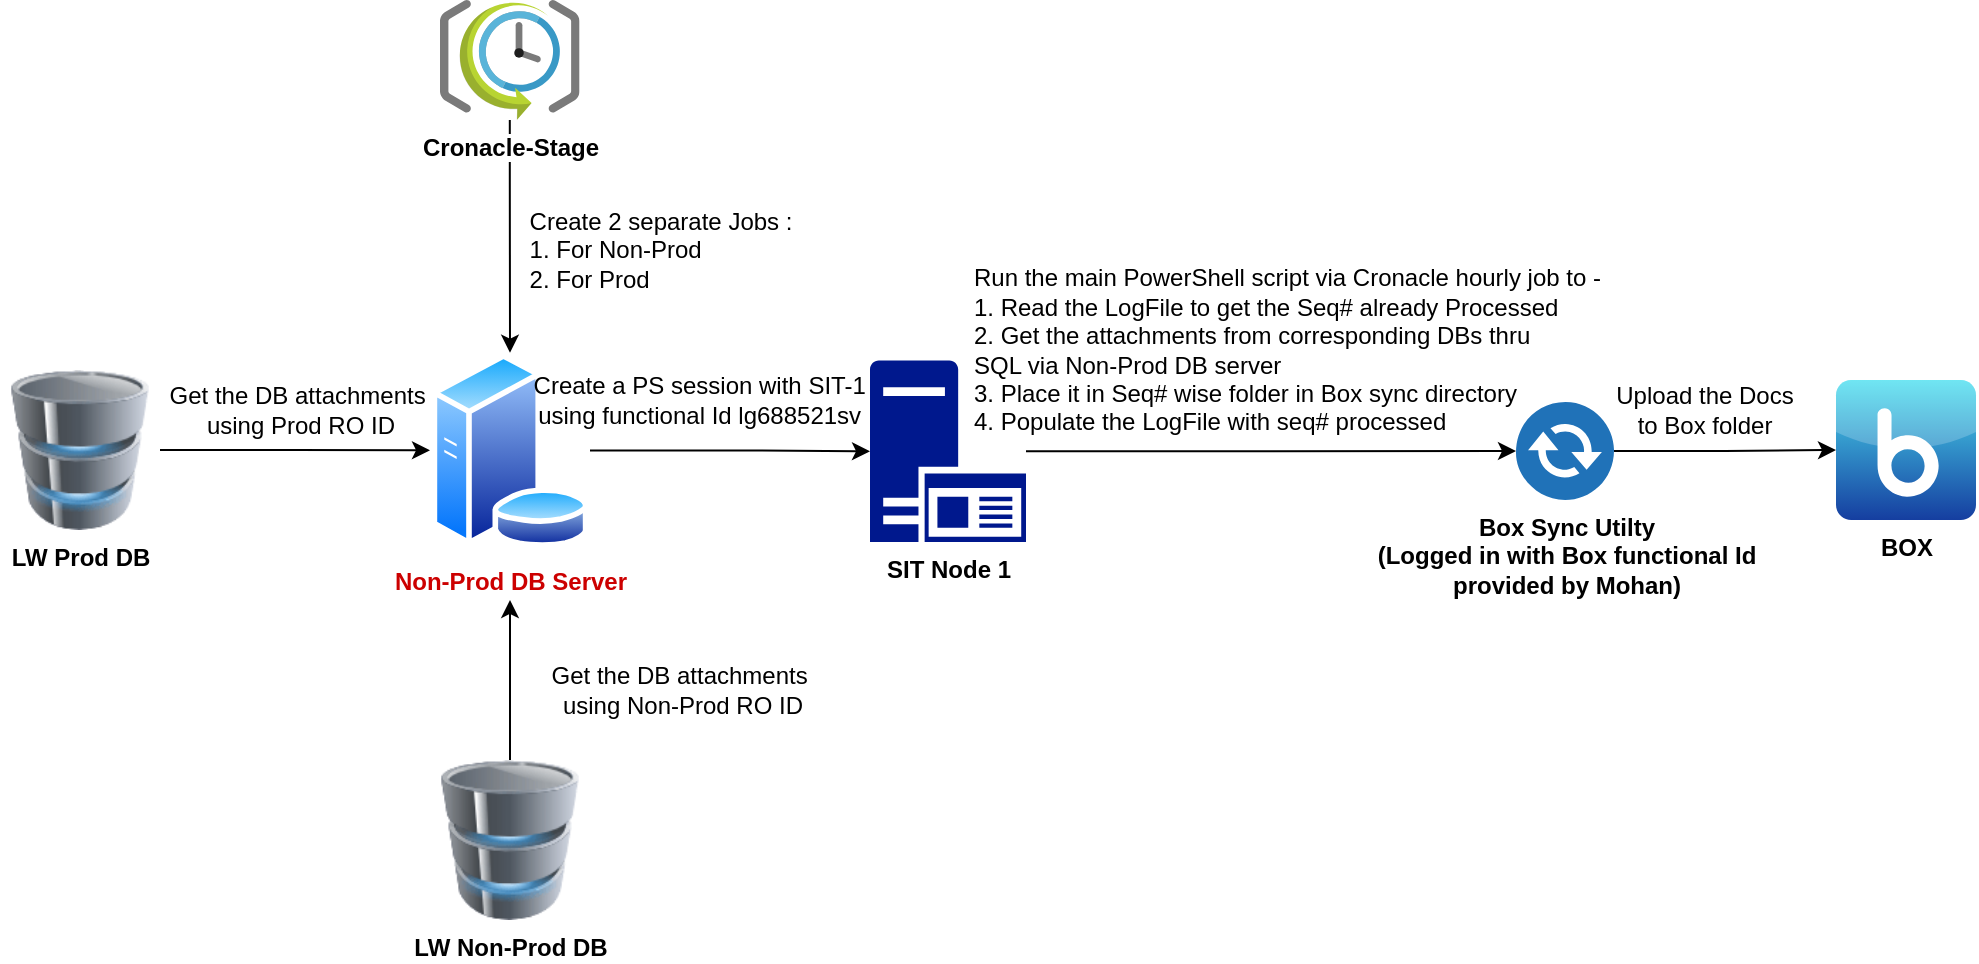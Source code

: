 <mxfile version="13.1.0" type="device"><diagram id="QsGh2Fxfb8nncV_Cs2sT" name="Page-1"><mxGraphModel dx="1997" dy="469" grid="0" gridSize="10" guides="1" tooltips="1" connect="1" arrows="1" fold="1" page="1" pageScale="1" pageWidth="850" pageHeight="1100" math="0" shadow="0"><root><mxCell id="0"/><mxCell id="1" parent="0"/><mxCell id="KPUZ1qnDUhtNGm9FNZ26-28" style="edgeStyle=orthogonalEdgeStyle;rounded=0;orthogonalLoop=1;jettySize=auto;html=1;" edge="1" parent="1" source="KPUZ1qnDUhtNGm9FNZ26-27"><mxGeometry relative="1" as="geometry"><mxPoint x="230" y="330" as="targetPoint"/></mxGeometry></mxCell><mxCell id="KPUZ1qnDUhtNGm9FNZ26-11" value="&lt;b&gt;BOX&lt;/b&gt;" style="dashed=0;outlineConnect=0;html=1;align=center;labelPosition=center;verticalLabelPosition=bottom;verticalAlign=top;shape=mxgraph.webicons.box;fillColor=#4CDFEF;gradientColor=#153EA0" vertex="1" parent="1"><mxGeometry x="893" y="220" width="70" height="70" as="geometry"/></mxCell><mxCell id="KPUZ1qnDUhtNGm9FNZ26-13" style="edgeStyle=orthogonalEdgeStyle;rounded=0;orthogonalLoop=1;jettySize=auto;html=1;" edge="1" parent="1" source="KPUZ1qnDUhtNGm9FNZ26-12" target="KPUZ1qnDUhtNGm9FNZ26-11"><mxGeometry relative="1" as="geometry"/></mxCell><mxCell id="KPUZ1qnDUhtNGm9FNZ26-12" value="&lt;b&gt;Box Sync Utilty&lt;br&gt;(Logged in with Box functional Id &lt;br&gt;provided by Mohan)&lt;br&gt;&lt;/b&gt;" style="pointerEvents=1;shadow=0;dashed=0;html=1;strokeColor=none;fillColor=#505050;labelPosition=center;verticalLabelPosition=bottom;verticalAlign=top;outlineConnect=0;align=center;shape=mxgraph.office.communications.exchange_active_sync;fillColor=#2072B8;" vertex="1" parent="1"><mxGeometry x="733" y="231" width="49" height="49" as="geometry"/></mxCell><mxCell id="KPUZ1qnDUhtNGm9FNZ26-20" style="edgeStyle=orthogonalEdgeStyle;rounded=0;orthogonalLoop=1;jettySize=auto;html=1;" edge="1" parent="1" source="KPUZ1qnDUhtNGm9FNZ26-14" target="KPUZ1qnDUhtNGm9FNZ26-12"><mxGeometry relative="1" as="geometry"/></mxCell><mxCell id="KPUZ1qnDUhtNGm9FNZ26-14" value="&lt;b&gt;SIT Node 1&lt;/b&gt;" style="aspect=fixed;pointerEvents=1;shadow=0;dashed=0;html=1;strokeColor=none;labelPosition=center;verticalLabelPosition=bottom;verticalAlign=top;align=center;fillColor=#00188D;shape=mxgraph.mscae.enterprise.application_server2" vertex="1" parent="1"><mxGeometry x="410" y="210.3" width="78" height="90.7" as="geometry"/></mxCell><mxCell id="KPUZ1qnDUhtNGm9FNZ26-25" style="edgeStyle=orthogonalEdgeStyle;rounded=0;orthogonalLoop=1;jettySize=auto;html=1;entryX=0;entryY=0.5;entryDx=0;entryDy=0;entryPerimeter=0;" edge="1" parent="1" source="KPUZ1qnDUhtNGm9FNZ26-21" target="KPUZ1qnDUhtNGm9FNZ26-14"><mxGeometry relative="1" as="geometry"/></mxCell><mxCell id="KPUZ1qnDUhtNGm9FNZ26-21" value="&lt;b&gt;&lt;font color=&quot;#cc0000&quot;&gt;Non-Prod DB Server&lt;/font&gt;&lt;/b&gt;" style="aspect=fixed;perimeter=ellipsePerimeter;html=1;align=center;shadow=0;dashed=0;spacingTop=3;image;image=img/lib/active_directory/database_server.svg;" vertex="1" parent="1"><mxGeometry x="190" y="206.36" width="80" height="97.57" as="geometry"/></mxCell><mxCell id="KPUZ1qnDUhtNGm9FNZ26-29" style="edgeStyle=orthogonalEdgeStyle;rounded=0;orthogonalLoop=1;jettySize=auto;html=1;entryX=0;entryY=0.5;entryDx=0;entryDy=0;" edge="1" parent="1" source="KPUZ1qnDUhtNGm9FNZ26-26" target="KPUZ1qnDUhtNGm9FNZ26-21"><mxGeometry relative="1" as="geometry"/></mxCell><mxCell id="KPUZ1qnDUhtNGm9FNZ26-26" value="&lt;b&gt;LW Prod DB&lt;/b&gt;" style="image;html=1;labelBackgroundColor=#ffffff;image=img/lib/clip_art/computers/Database_128x128.png" vertex="1" parent="1"><mxGeometry x="-25" y="215" width="80" height="80" as="geometry"/></mxCell><mxCell id="KPUZ1qnDUhtNGm9FNZ26-27" value="&lt;b&gt;LW Non-Prod DB&lt;/b&gt;" style="image;html=1;labelBackgroundColor=#ffffff;image=img/lib/clip_art/computers/Database_128x128.png" vertex="1" parent="1"><mxGeometry x="190" y="410" width="80" height="80" as="geometry"/></mxCell><mxCell id="KPUZ1qnDUhtNGm9FNZ26-31" style="edgeStyle=orthogonalEdgeStyle;rounded=0;orthogonalLoop=1;jettySize=auto;html=1;" edge="1" parent="1" source="KPUZ1qnDUhtNGm9FNZ26-30" target="KPUZ1qnDUhtNGm9FNZ26-21"><mxGeometry relative="1" as="geometry"><Array as="points"><mxPoint x="230" y="120"/><mxPoint x="230" y="120"/></Array></mxGeometry></mxCell><mxCell id="KPUZ1qnDUhtNGm9FNZ26-30" value="&lt;b&gt;Cronacle-Stage&lt;/b&gt;" style="aspect=fixed;html=1;points=[];align=center;image;fontSize=12;image=img/lib/mscae/SchedulerJobCollection.svg;" vertex="1" parent="1"><mxGeometry x="195" y="30" width="69.77" height="60" as="geometry"/></mxCell><mxCell id="KPUZ1qnDUhtNGm9FNZ26-33" value="Create 2 separate Jobs :&lt;br&gt;&lt;div style=&quot;text-align: left&quot;&gt;&lt;span&gt;1. For Non-Prod&amp;nbsp;&lt;/span&gt;&lt;/div&gt;&lt;div style=&quot;text-align: left&quot;&gt;&lt;span&gt;2. For Prod&lt;/span&gt;&lt;/div&gt;" style="text;html=1;align=center;verticalAlign=middle;resizable=0;points=[];autosize=1;" vertex="1" parent="1"><mxGeometry x="230" y="130" width="150" height="50" as="geometry"/></mxCell><mxCell id="KPUZ1qnDUhtNGm9FNZ26-34" value="Create a PS session with SIT-1&amp;nbsp;&lt;br&gt;using functional Id lg688521sv&amp;nbsp;" style="text;html=1;align=center;verticalAlign=middle;resizable=0;points=[];autosize=1;" vertex="1" parent="1"><mxGeometry x="236" y="214" width="179" height="32" as="geometry"/></mxCell><mxCell id="KPUZ1qnDUhtNGm9FNZ26-36" value="Get the DB attachments&amp;nbsp;&lt;br&gt;using Non-Prod RO ID" style="text;html=1;align=center;verticalAlign=middle;resizable=0;points=[];autosize=1;" vertex="1" parent="1"><mxGeometry x="245" y="359" width="141" height="32" as="geometry"/></mxCell><mxCell id="KPUZ1qnDUhtNGm9FNZ26-37" value="Get the DB attachments&amp;nbsp;&lt;br&gt;using Prod RO ID" style="text;html=1;align=center;verticalAlign=middle;resizable=0;points=[];autosize=1;" vertex="1" parent="1"><mxGeometry x="54" y="219" width="141" height="32" as="geometry"/></mxCell><mxCell id="KPUZ1qnDUhtNGm9FNZ26-39" value="&lt;div&gt;Run the main PowerShell script via Cronacle hourly job to -&lt;/div&gt;&lt;div&gt;1. Read the LogFile to get the Seq# already Processed&lt;/div&gt;&lt;div&gt;2. Get the attachments from corresponding DBs thru&amp;nbsp;&lt;/div&gt;&lt;div&gt;SQL via Non-Prod DB server&amp;nbsp;&lt;/div&gt;&lt;div&gt;3. Place it in Seq# wise folder in Box sync directory&lt;/div&gt;&lt;div&gt;4. Populate the LogFile with seq# processed&lt;/div&gt;" style="text;html=1;align=left;verticalAlign=middle;resizable=0;points=[];autosize=1;" vertex="1" parent="1"><mxGeometry x="460" y="161" width="323" height="88" as="geometry"/></mxCell><mxCell id="KPUZ1qnDUhtNGm9FNZ26-40" value="Upload the Docs &lt;br&gt;to Box folder" style="text;html=1;align=center;verticalAlign=middle;resizable=0;points=[];autosize=1;" vertex="1" parent="1"><mxGeometry x="777" y="220" width="100" height="30" as="geometry"/></mxCell></root></mxGraphModel></diagram></mxfile>